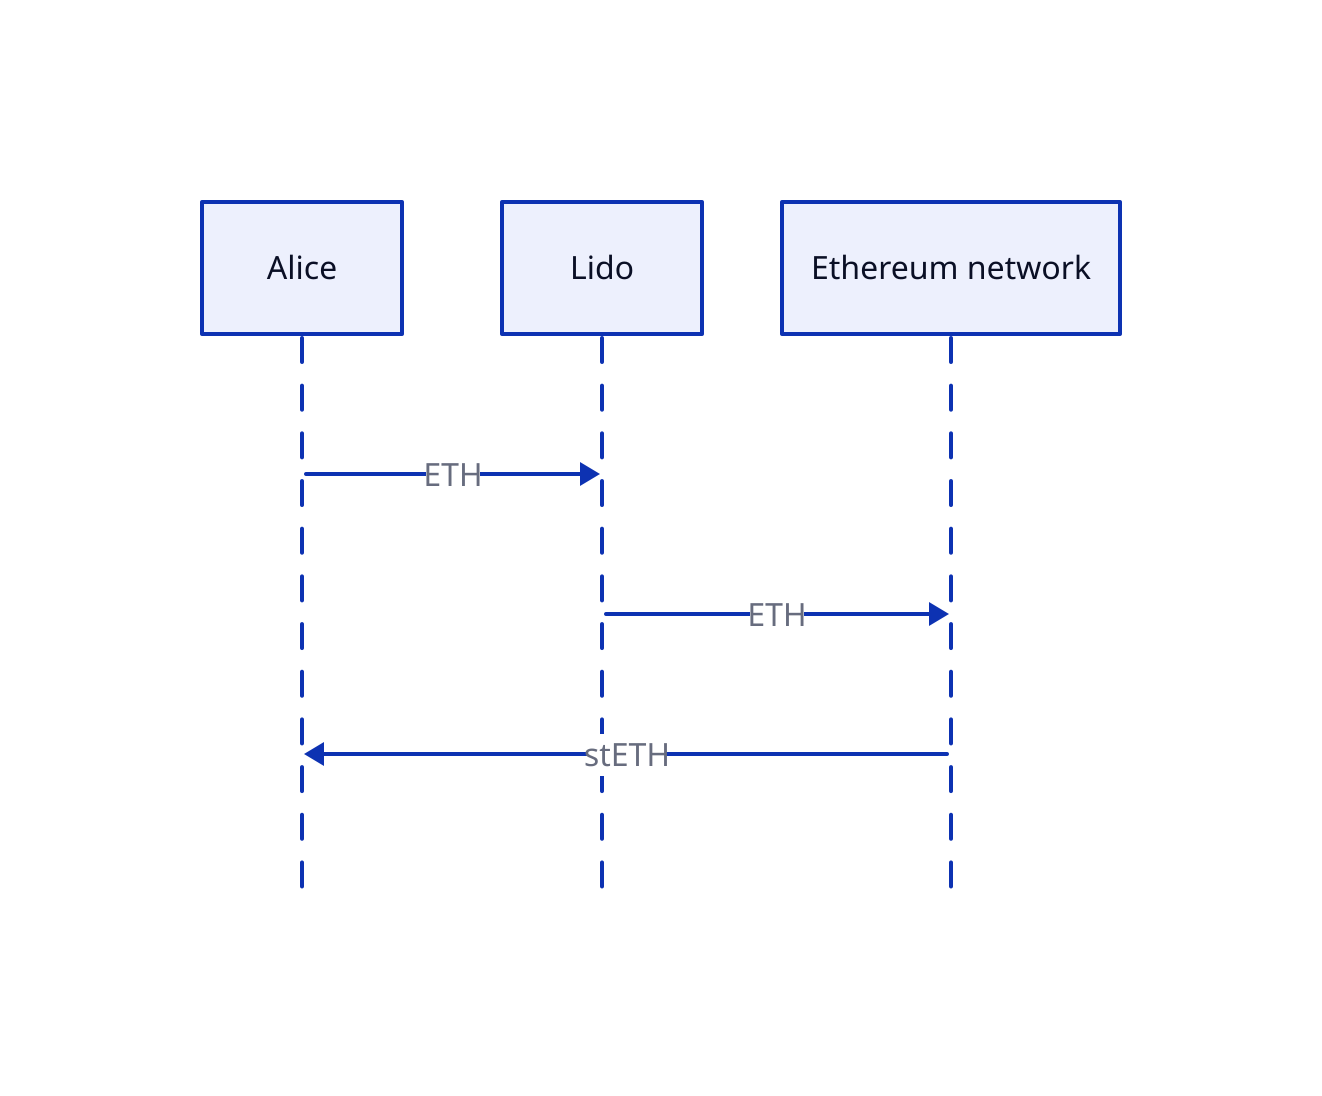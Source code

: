 shape: sequence_diagram
Alice -> Lido:ETH
Lido -> Ethereum network:ETH
Ethereum network -> Alice:stETH